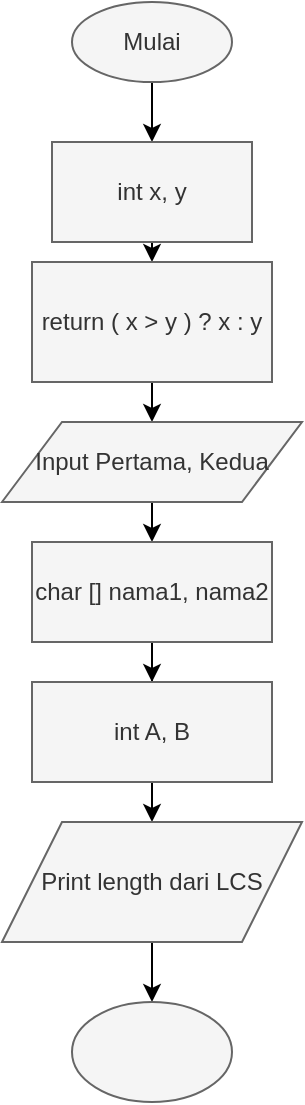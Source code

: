 <mxfile version="13.0.7" type="device"><diagram id="0RnCKNCzN407TY2l3lHg" name="Page-1"><mxGraphModel dx="868" dy="534" grid="1" gridSize="10" guides="1" tooltips="1" connect="1" arrows="1" fold="1" page="1" pageScale="1" pageWidth="827" pageHeight="1169" math="0" shadow="0"><root><mxCell id="0"/><mxCell id="1" parent="0"/><mxCell id="pcc6oskjN5pc_4nqViFP-3" value="" style="edgeStyle=orthogonalEdgeStyle;rounded=0;orthogonalLoop=1;jettySize=auto;html=1;" edge="1" parent="1" source="pcc6oskjN5pc_4nqViFP-1"><mxGeometry relative="1" as="geometry"><mxPoint x="440" y="80" as="targetPoint"/></mxGeometry></mxCell><mxCell id="pcc6oskjN5pc_4nqViFP-1" value="Mulai" style="ellipse;whiteSpace=wrap;html=1;fillColor=#f5f5f5;strokeColor=#666666;fontColor=#333333;" vertex="1" parent="1"><mxGeometry x="400" y="10" width="80" height="40" as="geometry"/></mxCell><mxCell id="pcc6oskjN5pc_4nqViFP-6" value="" style="edgeStyle=orthogonalEdgeStyle;rounded=0;orthogonalLoop=1;jettySize=auto;html=1;" edge="1" parent="1"><mxGeometry relative="1" as="geometry"><mxPoint x="440" y="120" as="sourcePoint"/><mxPoint x="440" y="140" as="targetPoint"/></mxGeometry></mxCell><mxCell id="pcc6oskjN5pc_4nqViFP-9" value="" style="edgeStyle=orthogonalEdgeStyle;rounded=0;orthogonalLoop=1;jettySize=auto;html=1;" edge="1" parent="1" source="pcc6oskjN5pc_4nqViFP-7"><mxGeometry relative="1" as="geometry"><mxPoint x="440" y="220" as="targetPoint"/></mxGeometry></mxCell><mxCell id="pcc6oskjN5pc_4nqViFP-7" value="return ( x &amp;gt; y ) ? x : y" style="rounded=0;whiteSpace=wrap;html=1;fillColor=#f5f5f5;strokeColor=#666666;fontColor=#333333;" vertex="1" parent="1"><mxGeometry x="380" y="140" width="120" height="60" as="geometry"/></mxCell><mxCell id="pcc6oskjN5pc_4nqViFP-11" value="int x, y" style="rounded=0;whiteSpace=wrap;html=1;fillColor=#f5f5f5;strokeColor=#666666;fontColor=#333333;" vertex="1" parent="1"><mxGeometry x="390" y="80" width="100" height="50" as="geometry"/></mxCell><mxCell id="pcc6oskjN5pc_4nqViFP-15" value="" style="edgeStyle=orthogonalEdgeStyle;rounded=0;orthogonalLoop=1;jettySize=auto;html=1;" edge="1" parent="1" source="pcc6oskjN5pc_4nqViFP-13"><mxGeometry relative="1" as="geometry"><mxPoint x="440" y="280" as="targetPoint"/></mxGeometry></mxCell><mxCell id="pcc6oskjN5pc_4nqViFP-13" value="Input Pertama, Kedua" style="shape=parallelogram;perimeter=parallelogramPerimeter;whiteSpace=wrap;html=1;fillColor=#f5f5f5;strokeColor=#666666;fontColor=#333333;" vertex="1" parent="1"><mxGeometry x="365" y="220" width="150" height="40" as="geometry"/></mxCell><mxCell id="pcc6oskjN5pc_4nqViFP-18" value="" style="edgeStyle=orthogonalEdgeStyle;rounded=0;orthogonalLoop=1;jettySize=auto;html=1;" edge="1" parent="1" source="pcc6oskjN5pc_4nqViFP-16" target="pcc6oskjN5pc_4nqViFP-17"><mxGeometry relative="1" as="geometry"/></mxCell><mxCell id="pcc6oskjN5pc_4nqViFP-16" value="char [] nama1, nama2" style="rounded=0;whiteSpace=wrap;html=1;fillColor=#f5f5f5;strokeColor=#666666;fontColor=#333333;" vertex="1" parent="1"><mxGeometry x="380" y="280" width="120" height="50" as="geometry"/></mxCell><mxCell id="pcc6oskjN5pc_4nqViFP-20" value="" style="edgeStyle=orthogonalEdgeStyle;rounded=0;orthogonalLoop=1;jettySize=auto;html=1;" edge="1" parent="1" source="pcc6oskjN5pc_4nqViFP-17"><mxGeometry relative="1" as="geometry"><mxPoint x="440" y="420" as="targetPoint"/></mxGeometry></mxCell><mxCell id="pcc6oskjN5pc_4nqViFP-17" value="int A, B" style="rounded=0;whiteSpace=wrap;html=1;fillColor=#f5f5f5;strokeColor=#666666;fontColor=#333333;" vertex="1" parent="1"><mxGeometry x="380" y="350" width="120" height="50" as="geometry"/></mxCell><mxCell id="pcc6oskjN5pc_4nqViFP-23" value="" style="edgeStyle=orthogonalEdgeStyle;rounded=0;orthogonalLoop=1;jettySize=auto;html=1;" edge="1" parent="1" source="pcc6oskjN5pc_4nqViFP-21"><mxGeometry relative="1" as="geometry"><mxPoint x="440" y="510" as="targetPoint"/></mxGeometry></mxCell><mxCell id="pcc6oskjN5pc_4nqViFP-21" value="Print length dari LCS" style="shape=parallelogram;perimeter=parallelogramPerimeter;whiteSpace=wrap;html=1;fillColor=#f5f5f5;strokeColor=#666666;fontColor=#333333;" vertex="1" parent="1"><mxGeometry x="365" y="420" width="150" height="60" as="geometry"/></mxCell><mxCell id="pcc6oskjN5pc_4nqViFP-24" value="" style="ellipse;whiteSpace=wrap;html=1;fillColor=#f5f5f5;strokeColor=#666666;fontColor=#333333;" vertex="1" parent="1"><mxGeometry x="400" y="510" width="80" height="50" as="geometry"/></mxCell></root></mxGraphModel></diagram></mxfile>